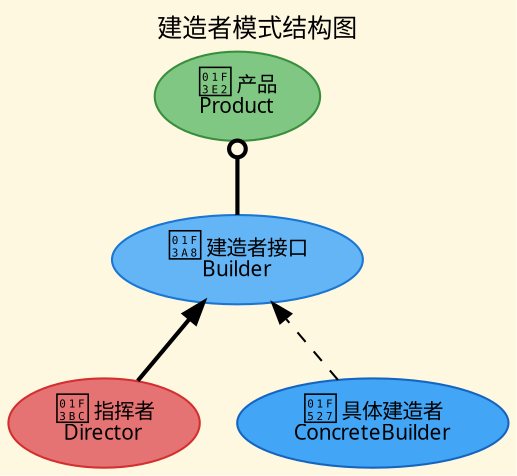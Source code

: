 digraph BuilderPattern {
    graph [fontname="Microsoft YaHei", fontsize=12, bgcolor="#fff8e1"];
    node [fontname="Microsoft YaHei", fontsize=10, style="filled,rounded"];
    edge [fontname="Microsoft YaHei", fontsize=8];

    rankdir=BT;

    Director [label="🎼 指挥者\nDirector", fillcolor="#e57373", color="#d32f2f"];
    Builder [label="🎨 建造者接口\nBuilder", fillcolor="#64b5f6", color="#1976d2"];
    ConcreteBuilder [label="🔧 具体建造者\nConcreteBuilder", fillcolor="#42a5f5", color="#1565c0"];
    Product [label="🏢 产品\nProduct", fillcolor="#81c784", color="#388e3c"];

    ConcreteBuilder -> Builder [style="dashed"];
    Director -> Builder [style="bold"];
    Builder -> Product [style="bold", arrowhead=odot];

    labelloc="t";
    label="建造者模式结构图";
}

